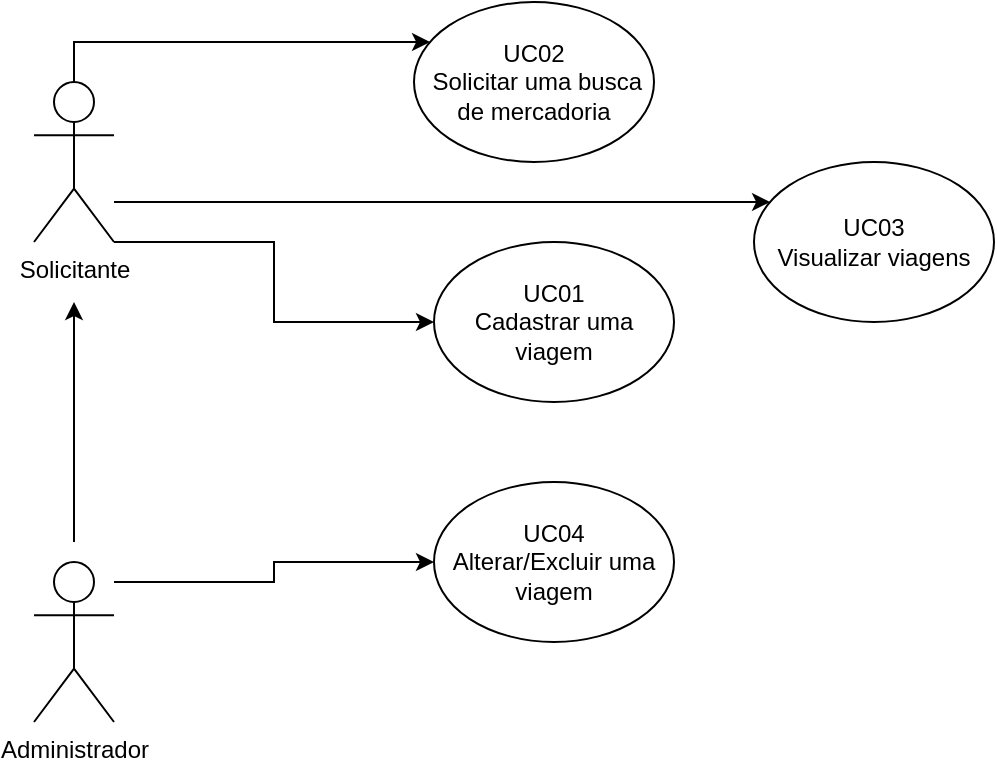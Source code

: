 <mxfile version="13.0.3" type="device"><diagram id="pLNNG6Sp7Cf6W5YBkFQF" name="Page-1"><mxGraphModel dx="862" dy="510" grid="1" gridSize="10" guides="1" tooltips="1" connect="1" arrows="1" fold="1" page="1" pageScale="1" pageWidth="827" pageHeight="1169" math="0" shadow="0"><root><mxCell id="0"/><mxCell id="1" parent="0"/><mxCell id="6Gl0cBqLOv917-1S-WQp-17" style="edgeStyle=orthogonalEdgeStyle;rounded=0;orthogonalLoop=1;jettySize=auto;html=1;" edge="1" parent="1"><mxGeometry relative="1" as="geometry"><mxPoint x="100" y="350" as="targetPoint"/><mxPoint x="100" y="470" as="sourcePoint"/></mxGeometry></mxCell><mxCell id="6Gl0cBqLOv917-1S-WQp-19" style="edgeStyle=orthogonalEdgeStyle;rounded=0;orthogonalLoop=1;jettySize=auto;html=1;" edge="1" parent="1" source="6Gl0cBqLOv917-1S-WQp-1" target="6Gl0cBqLOv917-1S-WQp-18"><mxGeometry relative="1" as="geometry"><Array as="points"><mxPoint x="200" y="490"/><mxPoint x="200" y="480"/></Array></mxGeometry></mxCell><mxCell id="6Gl0cBqLOv917-1S-WQp-1" value="Administrador&lt;br&gt;" style="shape=umlActor;verticalLabelPosition=bottom;labelBackgroundColor=#ffffff;verticalAlign=top;html=1;outlineConnect=0;" vertex="1" parent="1"><mxGeometry x="80" y="480" width="40" height="80" as="geometry"/></mxCell><mxCell id="6Gl0cBqLOv917-1S-WQp-11" style="edgeStyle=orthogonalEdgeStyle;rounded=0;orthogonalLoop=1;jettySize=auto;html=1;" edge="1" parent="1" source="6Gl0cBqLOv917-1S-WQp-3" target="6Gl0cBqLOv917-1S-WQp-8"><mxGeometry relative="1" as="geometry"><Array as="points"><mxPoint x="200" y="320"/><mxPoint x="200" y="360"/></Array></mxGeometry></mxCell><mxCell id="6Gl0cBqLOv917-1S-WQp-14" style="edgeStyle=orthogonalEdgeStyle;rounded=0;orthogonalLoop=1;jettySize=auto;html=1;" edge="1" parent="1" source="6Gl0cBqLOv917-1S-WQp-3" target="6Gl0cBqLOv917-1S-WQp-9"><mxGeometry relative="1" as="geometry"><Array as="points"><mxPoint x="100" y="220"/></Array></mxGeometry></mxCell><mxCell id="6Gl0cBqLOv917-1S-WQp-15" style="edgeStyle=orthogonalEdgeStyle;rounded=0;orthogonalLoop=1;jettySize=auto;html=1;" edge="1" parent="1" source="6Gl0cBqLOv917-1S-WQp-3" target="6Gl0cBqLOv917-1S-WQp-13"><mxGeometry relative="1" as="geometry"><Array as="points"><mxPoint x="350" y="300"/><mxPoint x="350" y="300"/></Array></mxGeometry></mxCell><mxCell id="6Gl0cBqLOv917-1S-WQp-3" value="Solicitante" style="shape=umlActor;verticalLabelPosition=bottom;labelBackgroundColor=#ffffff;verticalAlign=top;html=1;outlineConnect=0;" vertex="1" parent="1"><mxGeometry x="80" y="240" width="40" height="80" as="geometry"/></mxCell><mxCell id="6Gl0cBqLOv917-1S-WQp-8" value="UC01&lt;br&gt;Cadastrar uma viagem" style="ellipse;whiteSpace=wrap;html=1;" vertex="1" parent="1"><mxGeometry x="280" y="320" width="120" height="80" as="geometry"/></mxCell><mxCell id="6Gl0cBqLOv917-1S-WQp-9" value="UC02&lt;br&gt;&amp;nbsp;Solicitar uma busca de mercadoria" style="ellipse;whiteSpace=wrap;html=1;" vertex="1" parent="1"><mxGeometry x="270" y="200" width="120" height="80" as="geometry"/></mxCell><mxCell id="6Gl0cBqLOv917-1S-WQp-13" value="UC03&lt;br&gt;Visualizar viagens" style="ellipse;whiteSpace=wrap;html=1;" vertex="1" parent="1"><mxGeometry x="440" y="280" width="120" height="80" as="geometry"/></mxCell><mxCell id="6Gl0cBqLOv917-1S-WQp-18" value="UC04&lt;br&gt;Alterar/Excluir uma viagem" style="ellipse;whiteSpace=wrap;html=1;" vertex="1" parent="1"><mxGeometry x="280" y="440" width="120" height="80" as="geometry"/></mxCell></root></mxGraphModel></diagram></mxfile>